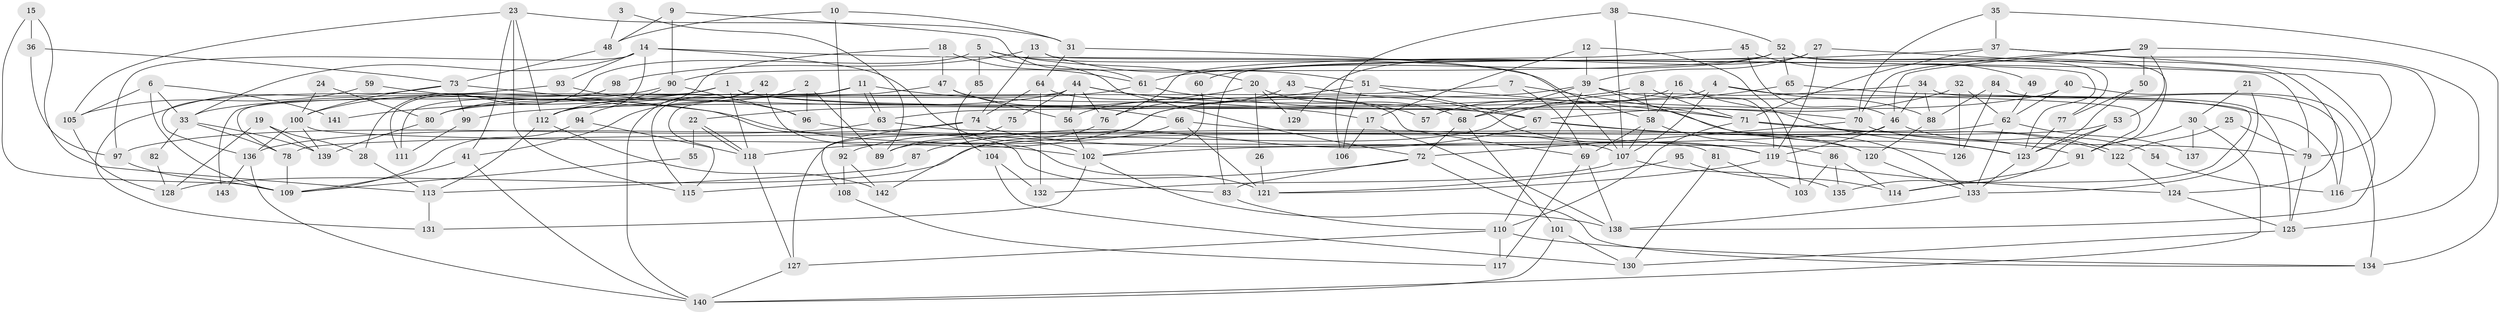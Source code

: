 // Generated by graph-tools (version 1.1) at 2025/15/03/09/25 04:15:16]
// undirected, 143 vertices, 286 edges
graph export_dot {
graph [start="1"]
  node [color=gray90,style=filled];
  1;
  2;
  3;
  4;
  5;
  6;
  7;
  8;
  9;
  10;
  11;
  12;
  13;
  14;
  15;
  16;
  17;
  18;
  19;
  20;
  21;
  22;
  23;
  24;
  25;
  26;
  27;
  28;
  29;
  30;
  31;
  32;
  33;
  34;
  35;
  36;
  37;
  38;
  39;
  40;
  41;
  42;
  43;
  44;
  45;
  46;
  47;
  48;
  49;
  50;
  51;
  52;
  53;
  54;
  55;
  56;
  57;
  58;
  59;
  60;
  61;
  62;
  63;
  64;
  65;
  66;
  67;
  68;
  69;
  70;
  71;
  72;
  73;
  74;
  75;
  76;
  77;
  78;
  79;
  80;
  81;
  82;
  83;
  84;
  85;
  86;
  87;
  88;
  89;
  90;
  91;
  92;
  93;
  94;
  95;
  96;
  97;
  98;
  99;
  100;
  101;
  102;
  103;
  104;
  105;
  106;
  107;
  108;
  109;
  110;
  111;
  112;
  113;
  114;
  115;
  116;
  117;
  118;
  119;
  120;
  121;
  122;
  123;
  124;
  125;
  126;
  127;
  128;
  129;
  130;
  131;
  132;
  133;
  134;
  135;
  136;
  137;
  138;
  139;
  140;
  141;
  142;
  143;
  1 -- 71;
  1 -- 118;
  1 -- 33;
  1 -- 67;
  1 -- 111;
  1 -- 141;
  2 -- 96;
  2 -- 41;
  2 -- 89;
  3 -- 48;
  3 -- 89;
  4 -- 91;
  4 -- 107;
  4 -- 63;
  4 -- 88;
  5 -- 58;
  5 -- 28;
  5 -- 20;
  5 -- 72;
  5 -- 85;
  6 -- 109;
  6 -- 33;
  6 -- 105;
  6 -- 141;
  7 -- 71;
  7 -- 69;
  7 -- 80;
  8 -- 71;
  8 -- 58;
  8 -- 99;
  9 -- 48;
  9 -- 61;
  9 -- 90;
  10 -- 92;
  10 -- 31;
  10 -- 48;
  11 -- 17;
  11 -- 63;
  11 -- 63;
  11 -- 115;
  11 -- 143;
  12 -- 17;
  12 -- 39;
  12 -- 103;
  13 -- 74;
  13 -- 51;
  13 -- 98;
  13 -- 123;
  14 -- 33;
  14 -- 102;
  14 -- 79;
  14 -- 93;
  14 -- 97;
  14 -- 112;
  15 -- 109;
  15 -- 113;
  15 -- 36;
  16 -- 58;
  16 -- 119;
  16 -- 57;
  16 -- 123;
  17 -- 106;
  17 -- 138;
  18 -- 61;
  18 -- 47;
  18 -- 94;
  19 -- 139;
  19 -- 128;
  19 -- 28;
  20 -- 68;
  20 -- 22;
  20 -- 26;
  20 -- 129;
  21 -- 133;
  21 -- 30;
  22 -- 118;
  22 -- 118;
  22 -- 55;
  23 -- 112;
  23 -- 115;
  23 -- 31;
  23 -- 41;
  23 -- 105;
  24 -- 80;
  24 -- 100;
  25 -- 79;
  25 -- 122;
  26 -- 121;
  27 -- 119;
  27 -- 39;
  27 -- 129;
  27 -- 138;
  28 -- 113;
  29 -- 125;
  29 -- 70;
  29 -- 46;
  29 -- 50;
  29 -- 53;
  30 -- 91;
  30 -- 140;
  30 -- 137;
  31 -- 107;
  31 -- 64;
  32 -- 62;
  32 -- 67;
  32 -- 126;
  33 -- 139;
  33 -- 78;
  33 -- 82;
  34 -- 125;
  34 -- 88;
  34 -- 46;
  34 -- 89;
  35 -- 37;
  35 -- 134;
  35 -- 70;
  36 -- 97;
  36 -- 73;
  37 -- 71;
  37 -- 61;
  37 -- 79;
  37 -- 116;
  38 -- 52;
  38 -- 107;
  38 -- 106;
  39 -- 110;
  39 -- 127;
  39 -- 68;
  39 -- 116;
  39 -- 133;
  40 -- 62;
  40 -- 118;
  40 -- 134;
  41 -- 140;
  41 -- 109;
  42 -- 80;
  42 -- 121;
  42 -- 140;
  43 -- 119;
  43 -- 56;
  44 -- 78;
  44 -- 67;
  44 -- 56;
  44 -- 57;
  44 -- 75;
  44 -- 76;
  44 -- 80;
  45 -- 76;
  45 -- 46;
  45 -- 49;
  46 -- 54;
  46 -- 102;
  46 -- 119;
  47 -- 56;
  47 -- 115;
  47 -- 66;
  48 -- 73;
  49 -- 62;
  50 -- 123;
  50 -- 77;
  51 -- 67;
  51 -- 123;
  51 -- 76;
  51 -- 106;
  52 -- 90;
  52 -- 77;
  52 -- 60;
  52 -- 65;
  52 -- 83;
  52 -- 91;
  52 -- 124;
  53 -- 123;
  53 -- 128;
  53 -- 135;
  54 -- 116;
  55 -- 109;
  56 -- 102;
  58 -- 69;
  58 -- 86;
  58 -- 107;
  59 -- 105;
  59 -- 102;
  60 -- 102;
  61 -- 70;
  61 -- 112;
  62 -- 133;
  62 -- 78;
  62 -- 137;
  63 -- 81;
  63 -- 97;
  64 -- 69;
  64 -- 74;
  64 -- 132;
  65 -- 68;
  65 -- 114;
  66 -- 120;
  66 -- 92;
  66 -- 121;
  67 -- 120;
  67 -- 87;
  67 -- 91;
  68 -- 72;
  68 -- 101;
  69 -- 117;
  69 -- 138;
  70 -- 79;
  70 -- 72;
  71 -- 122;
  71 -- 122;
  71 -- 110;
  72 -- 83;
  72 -- 115;
  72 -- 134;
  73 -- 83;
  73 -- 99;
  73 -- 100;
  73 -- 131;
  74 -- 136;
  74 -- 108;
  74 -- 119;
  75 -- 89;
  76 -- 142;
  77 -- 123;
  78 -- 109;
  79 -- 125;
  80 -- 139;
  81 -- 130;
  81 -- 103;
  82 -- 128;
  83 -- 110;
  84 -- 126;
  84 -- 116;
  84 -- 88;
  85 -- 104;
  86 -- 103;
  86 -- 114;
  86 -- 135;
  87 -- 113;
  88 -- 120;
  90 -- 100;
  90 -- 96;
  90 -- 112;
  91 -- 114;
  92 -- 142;
  92 -- 108;
  93 -- 96;
  93 -- 136;
  94 -- 109;
  94 -- 118;
  95 -- 114;
  95 -- 121;
  96 -- 107;
  97 -- 109;
  98 -- 111;
  99 -- 111;
  100 -- 136;
  100 -- 126;
  100 -- 139;
  101 -- 140;
  101 -- 130;
  102 -- 138;
  102 -- 131;
  104 -- 132;
  104 -- 130;
  105 -- 128;
  107 -- 135;
  107 -- 132;
  108 -- 117;
  110 -- 134;
  110 -- 117;
  110 -- 127;
  112 -- 113;
  112 -- 142;
  113 -- 131;
  118 -- 127;
  119 -- 121;
  119 -- 124;
  120 -- 133;
  122 -- 124;
  123 -- 133;
  124 -- 125;
  125 -- 130;
  127 -- 140;
  133 -- 138;
  136 -- 140;
  136 -- 143;
}
